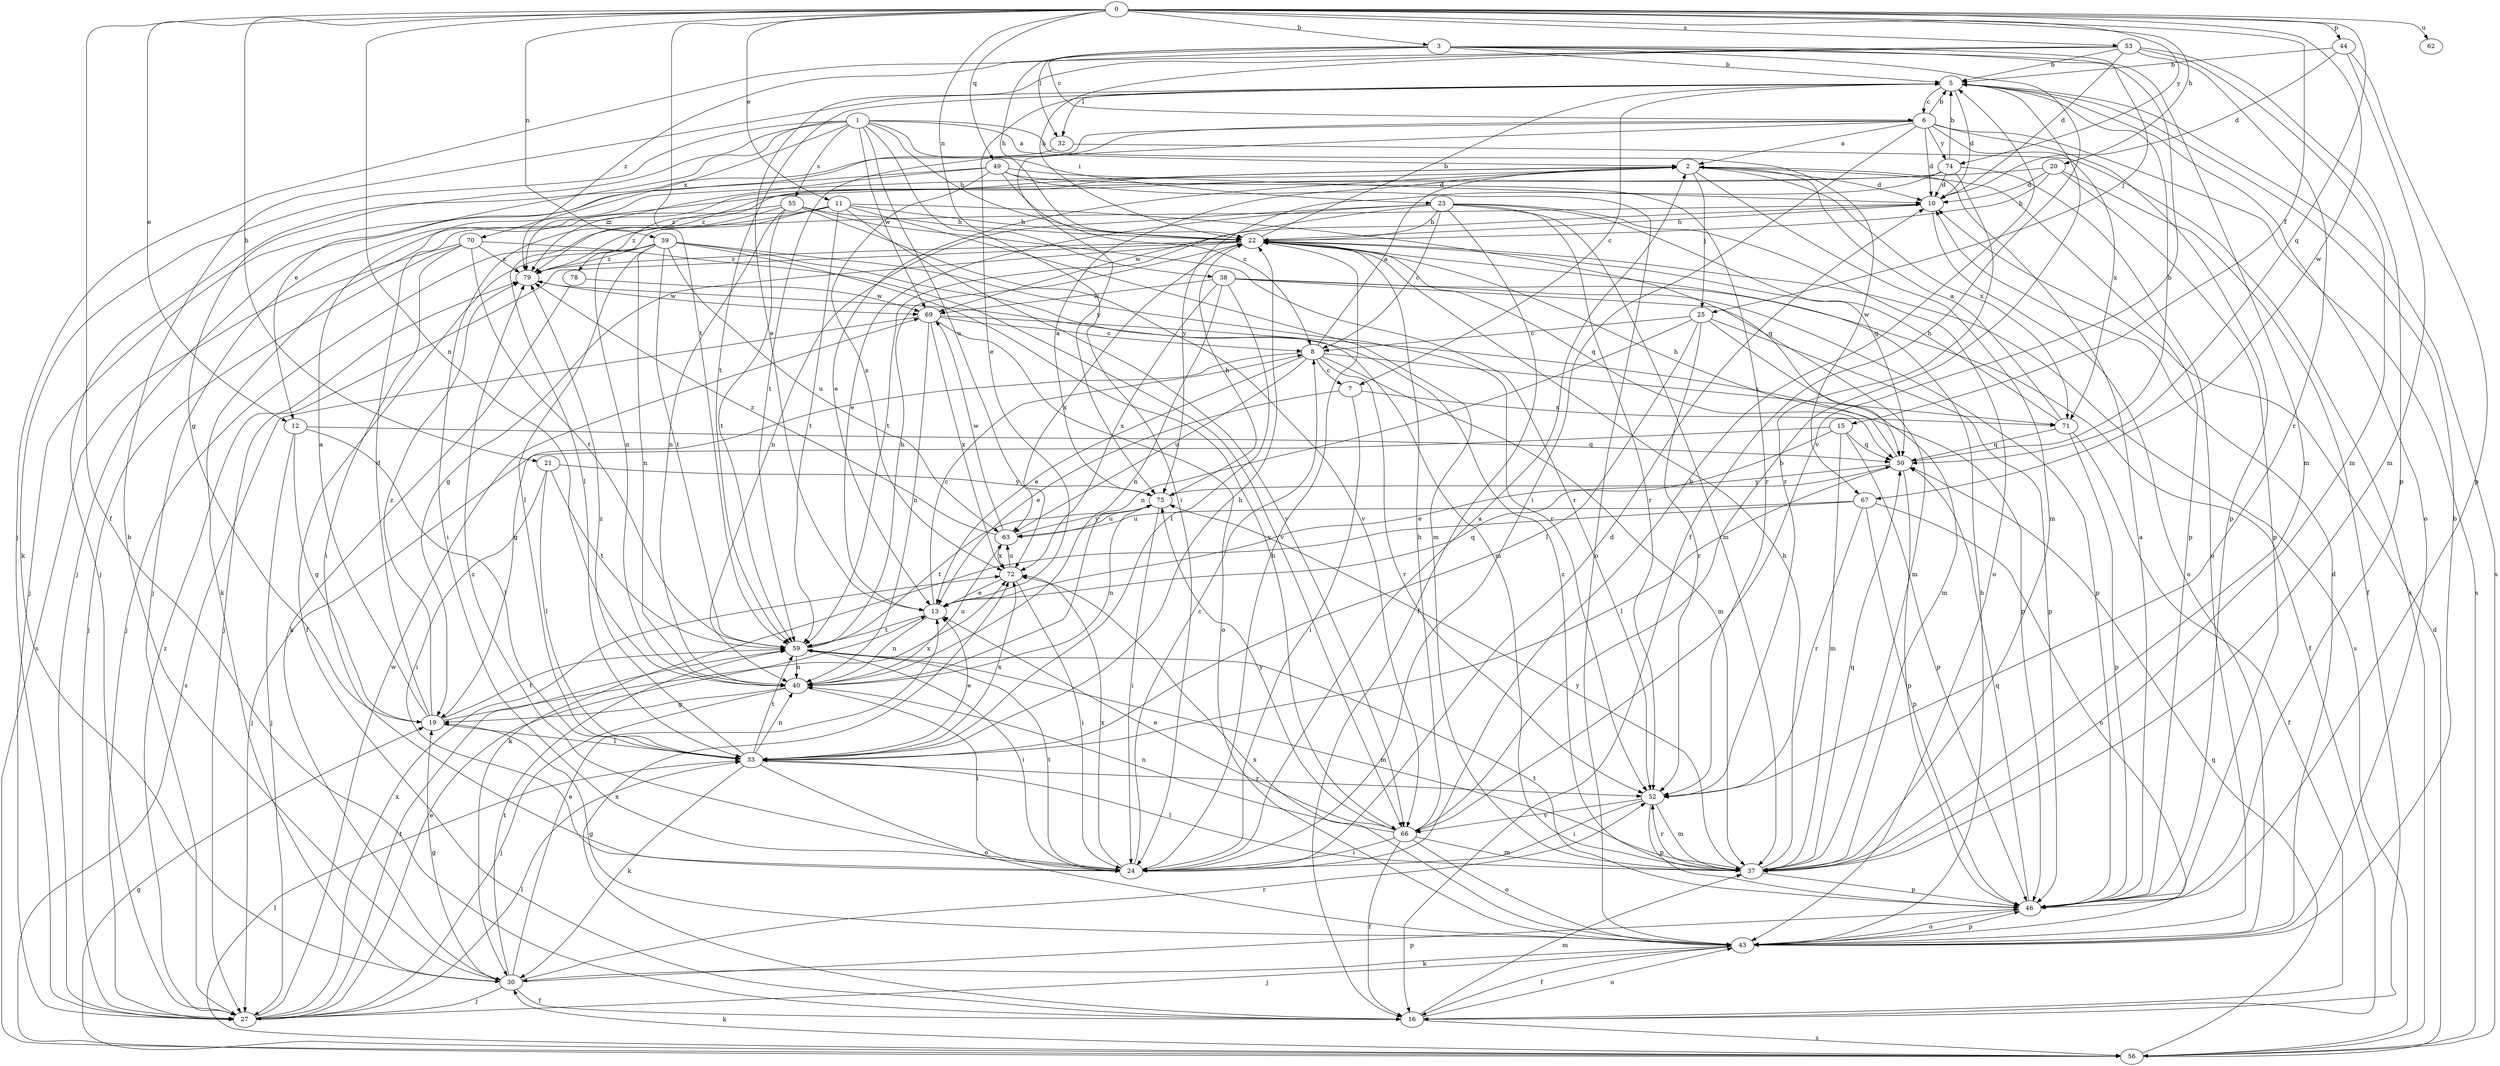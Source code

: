 strict digraph  {
0;
1;
2;
3;
5;
6;
7;
8;
10;
11;
12;
13;
15;
16;
19;
20;
21;
22;
23;
24;
25;
27;
30;
32;
33;
37;
38;
39;
40;
43;
44;
46;
49;
50;
52;
53;
55;
56;
59;
62;
63;
66;
67;
69;
70;
71;
72;
74;
75;
78;
79;
0 -> 3  [label=b];
0 -> 11  [label=e];
0 -> 12  [label=e];
0 -> 15  [label=f];
0 -> 16  [label=f];
0 -> 20  [label=h];
0 -> 21  [label=h];
0 -> 38  [label=n];
0 -> 39  [label=n];
0 -> 40  [label=n];
0 -> 44  [label=p];
0 -> 49  [label=q];
0 -> 50  [label=q];
0 -> 53  [label=s];
0 -> 59  [label=t];
0 -> 62  [label=u];
0 -> 67  [label=w];
0 -> 74  [label=y];
1 -> 2  [label=a];
1 -> 12  [label=e];
1 -> 19  [label=g];
1 -> 22  [label=h];
1 -> 23  [label=i];
1 -> 24  [label=i];
1 -> 30  [label=k];
1 -> 55  [label=s];
1 -> 63  [label=u];
1 -> 67  [label=w];
1 -> 69  [label=w];
1 -> 70  [label=x];
2 -> 10  [label=d];
2 -> 13  [label=e];
2 -> 25  [label=j];
2 -> 37  [label=m];
2 -> 46  [label=p];
2 -> 71  [label=x];
2 -> 78  [label=z];
2 -> 79  [label=z];
3 -> 5  [label=b];
3 -> 6  [label=c];
3 -> 16  [label=f];
3 -> 22  [label=h];
3 -> 25  [label=j];
3 -> 27  [label=j];
3 -> 32  [label=l];
3 -> 37  [label=m];
3 -> 66  [label=v];
5 -> 6  [label=c];
5 -> 7  [label=c];
5 -> 10  [label=d];
5 -> 13  [label=e];
5 -> 32  [label=l];
5 -> 43  [label=o];
5 -> 56  [label=s];
5 -> 59  [label=t];
6 -> 2  [label=a];
6 -> 5  [label=b];
6 -> 10  [label=d];
6 -> 24  [label=i];
6 -> 27  [label=j];
6 -> 46  [label=p];
6 -> 56  [label=s];
6 -> 59  [label=t];
6 -> 71  [label=x];
6 -> 74  [label=y];
6 -> 75  [label=y];
7 -> 13  [label=e];
7 -> 24  [label=i];
7 -> 71  [label=x];
8 -> 2  [label=a];
8 -> 7  [label=c];
8 -> 13  [label=e];
8 -> 19  [label=g];
8 -> 37  [label=m];
8 -> 52  [label=r];
8 -> 63  [label=u];
8 -> 71  [label=x];
10 -> 22  [label=h];
10 -> 43  [label=o];
10 -> 59  [label=t];
11 -> 22  [label=h];
11 -> 30  [label=k];
11 -> 37  [label=m];
11 -> 40  [label=n];
11 -> 50  [label=q];
11 -> 59  [label=t];
11 -> 66  [label=v];
11 -> 79  [label=z];
12 -> 19  [label=g];
12 -> 27  [label=j];
12 -> 33  [label=l];
12 -> 50  [label=q];
13 -> 8  [label=c];
13 -> 40  [label=n];
13 -> 50  [label=q];
13 -> 59  [label=t];
15 -> 13  [label=e];
15 -> 27  [label=j];
15 -> 37  [label=m];
15 -> 46  [label=p];
15 -> 50  [label=q];
16 -> 37  [label=m];
16 -> 43  [label=o];
16 -> 56  [label=s];
16 -> 72  [label=x];
19 -> 2  [label=a];
19 -> 10  [label=d];
19 -> 33  [label=l];
19 -> 59  [label=t];
19 -> 72  [label=x];
19 -> 79  [label=z];
20 -> 10  [label=d];
20 -> 16  [label=f];
20 -> 22  [label=h];
20 -> 27  [label=j];
20 -> 46  [label=p];
21 -> 24  [label=i];
21 -> 33  [label=l];
21 -> 59  [label=t];
21 -> 75  [label=y];
22 -> 5  [label=b];
22 -> 19  [label=g];
22 -> 27  [label=j];
22 -> 50  [label=q];
22 -> 56  [label=s];
22 -> 72  [label=x];
22 -> 79  [label=z];
23 -> 8  [label=c];
23 -> 13  [label=e];
23 -> 16  [label=f];
23 -> 22  [label=h];
23 -> 37  [label=m];
23 -> 40  [label=n];
23 -> 43  [label=o];
23 -> 50  [label=q];
23 -> 52  [label=r];
23 -> 69  [label=w];
24 -> 2  [label=a];
24 -> 5  [label=b];
24 -> 8  [label=c];
24 -> 10  [label=d];
24 -> 22  [label=h];
24 -> 59  [label=t];
24 -> 72  [label=x];
24 -> 79  [label=z];
25 -> 8  [label=c];
25 -> 33  [label=l];
25 -> 37  [label=m];
25 -> 40  [label=n];
25 -> 46  [label=p];
25 -> 52  [label=r];
27 -> 13  [label=e];
27 -> 33  [label=l];
27 -> 59  [label=t];
27 -> 69  [label=w];
27 -> 72  [label=x];
27 -> 79  [label=z];
30 -> 5  [label=b];
30 -> 13  [label=e];
30 -> 16  [label=f];
30 -> 19  [label=g];
30 -> 27  [label=j];
30 -> 46  [label=p];
30 -> 52  [label=r];
30 -> 59  [label=t];
32 -> 27  [label=j];
32 -> 56  [label=s];
33 -> 13  [label=e];
33 -> 22  [label=h];
33 -> 30  [label=k];
33 -> 40  [label=n];
33 -> 43  [label=o];
33 -> 52  [label=r];
33 -> 59  [label=t];
33 -> 72  [label=x];
33 -> 79  [label=z];
37 -> 22  [label=h];
37 -> 33  [label=l];
37 -> 46  [label=p];
37 -> 50  [label=q];
37 -> 52  [label=r];
37 -> 75  [label=y];
37 -> 79  [label=z];
38 -> 16  [label=f];
38 -> 33  [label=l];
38 -> 37  [label=m];
38 -> 40  [label=n];
38 -> 46  [label=p];
38 -> 69  [label=w];
38 -> 72  [label=x];
39 -> 16  [label=f];
39 -> 27  [label=j];
39 -> 33  [label=l];
39 -> 37  [label=m];
39 -> 40  [label=n];
39 -> 52  [label=r];
39 -> 59  [label=t];
39 -> 63  [label=u];
39 -> 66  [label=v];
39 -> 79  [label=z];
40 -> 19  [label=g];
40 -> 24  [label=i];
40 -> 27  [label=j];
40 -> 63  [label=u];
43 -> 5  [label=b];
43 -> 10  [label=d];
43 -> 16  [label=f];
43 -> 19  [label=g];
43 -> 22  [label=h];
43 -> 27  [label=j];
43 -> 30  [label=k];
43 -> 46  [label=p];
43 -> 72  [label=x];
44 -> 5  [label=b];
44 -> 10  [label=d];
44 -> 37  [label=m];
44 -> 46  [label=p];
46 -> 2  [label=a];
46 -> 43  [label=o];
46 -> 50  [label=q];
46 -> 59  [label=t];
49 -> 8  [label=c];
49 -> 10  [label=d];
49 -> 27  [label=j];
49 -> 43  [label=o];
49 -> 52  [label=r];
49 -> 72  [label=x];
49 -> 79  [label=z];
50 -> 5  [label=b];
50 -> 22  [label=h];
50 -> 33  [label=l];
50 -> 46  [label=p];
50 -> 75  [label=y];
52 -> 24  [label=i];
52 -> 37  [label=m];
52 -> 46  [label=p];
52 -> 66  [label=v];
53 -> 5  [label=b];
53 -> 10  [label=d];
53 -> 13  [label=e];
53 -> 22  [label=h];
53 -> 37  [label=m];
53 -> 46  [label=p];
53 -> 52  [label=r];
53 -> 79  [label=z];
55 -> 22  [label=h];
55 -> 24  [label=i];
55 -> 33  [label=l];
55 -> 40  [label=n];
55 -> 52  [label=r];
55 -> 59  [label=t];
55 -> 66  [label=v];
56 -> 10  [label=d];
56 -> 19  [label=g];
56 -> 30  [label=k];
56 -> 33  [label=l];
56 -> 50  [label=q];
59 -> 22  [label=h];
59 -> 24  [label=i];
59 -> 37  [label=m];
59 -> 40  [label=n];
63 -> 69  [label=w];
63 -> 72  [label=x];
63 -> 75  [label=y];
63 -> 79  [label=z];
66 -> 5  [label=b];
66 -> 13  [label=e];
66 -> 16  [label=f];
66 -> 22  [label=h];
66 -> 24  [label=i];
66 -> 37  [label=m];
66 -> 40  [label=n];
66 -> 43  [label=o];
66 -> 75  [label=y];
67 -> 30  [label=k];
67 -> 43  [label=o];
67 -> 46  [label=p];
67 -> 52  [label=r];
67 -> 63  [label=u];
69 -> 8  [label=c];
69 -> 40  [label=n];
69 -> 43  [label=o];
69 -> 46  [label=p];
69 -> 56  [label=s];
69 -> 72  [label=x];
70 -> 24  [label=i];
70 -> 27  [label=j];
70 -> 56  [label=s];
70 -> 59  [label=t];
70 -> 66  [label=v];
70 -> 79  [label=z];
71 -> 2  [label=a];
71 -> 16  [label=f];
71 -> 22  [label=h];
71 -> 46  [label=p];
71 -> 50  [label=q];
72 -> 13  [label=e];
72 -> 24  [label=i];
72 -> 63  [label=u];
74 -> 5  [label=b];
74 -> 10  [label=d];
74 -> 43  [label=o];
74 -> 52  [label=r];
74 -> 75  [label=y];
74 -> 79  [label=z];
75 -> 2  [label=a];
75 -> 22  [label=h];
75 -> 24  [label=i];
75 -> 40  [label=n];
75 -> 59  [label=t];
75 -> 63  [label=u];
78 -> 30  [label=k];
78 -> 69  [label=w];
79 -> 69  [label=w];
}
